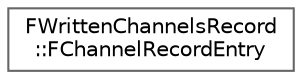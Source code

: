 digraph "Graphical Class Hierarchy"
{
 // INTERACTIVE_SVG=YES
 // LATEX_PDF_SIZE
  bgcolor="transparent";
  edge [fontname=Helvetica,fontsize=10,labelfontname=Helvetica,labelfontsize=10];
  node [fontname=Helvetica,fontsize=10,shape=box,height=0.2,width=0.4];
  rankdir="LR";
  Node0 [id="Node000000",label="FWrittenChannelsRecord\l::FChannelRecordEntry",height=0.2,width=0.4,color="grey40", fillcolor="white", style="filled",URL="$d7/d35/structFWrittenChannelsRecord_1_1FChannelRecordEntry.html",tooltip=" "];
}
